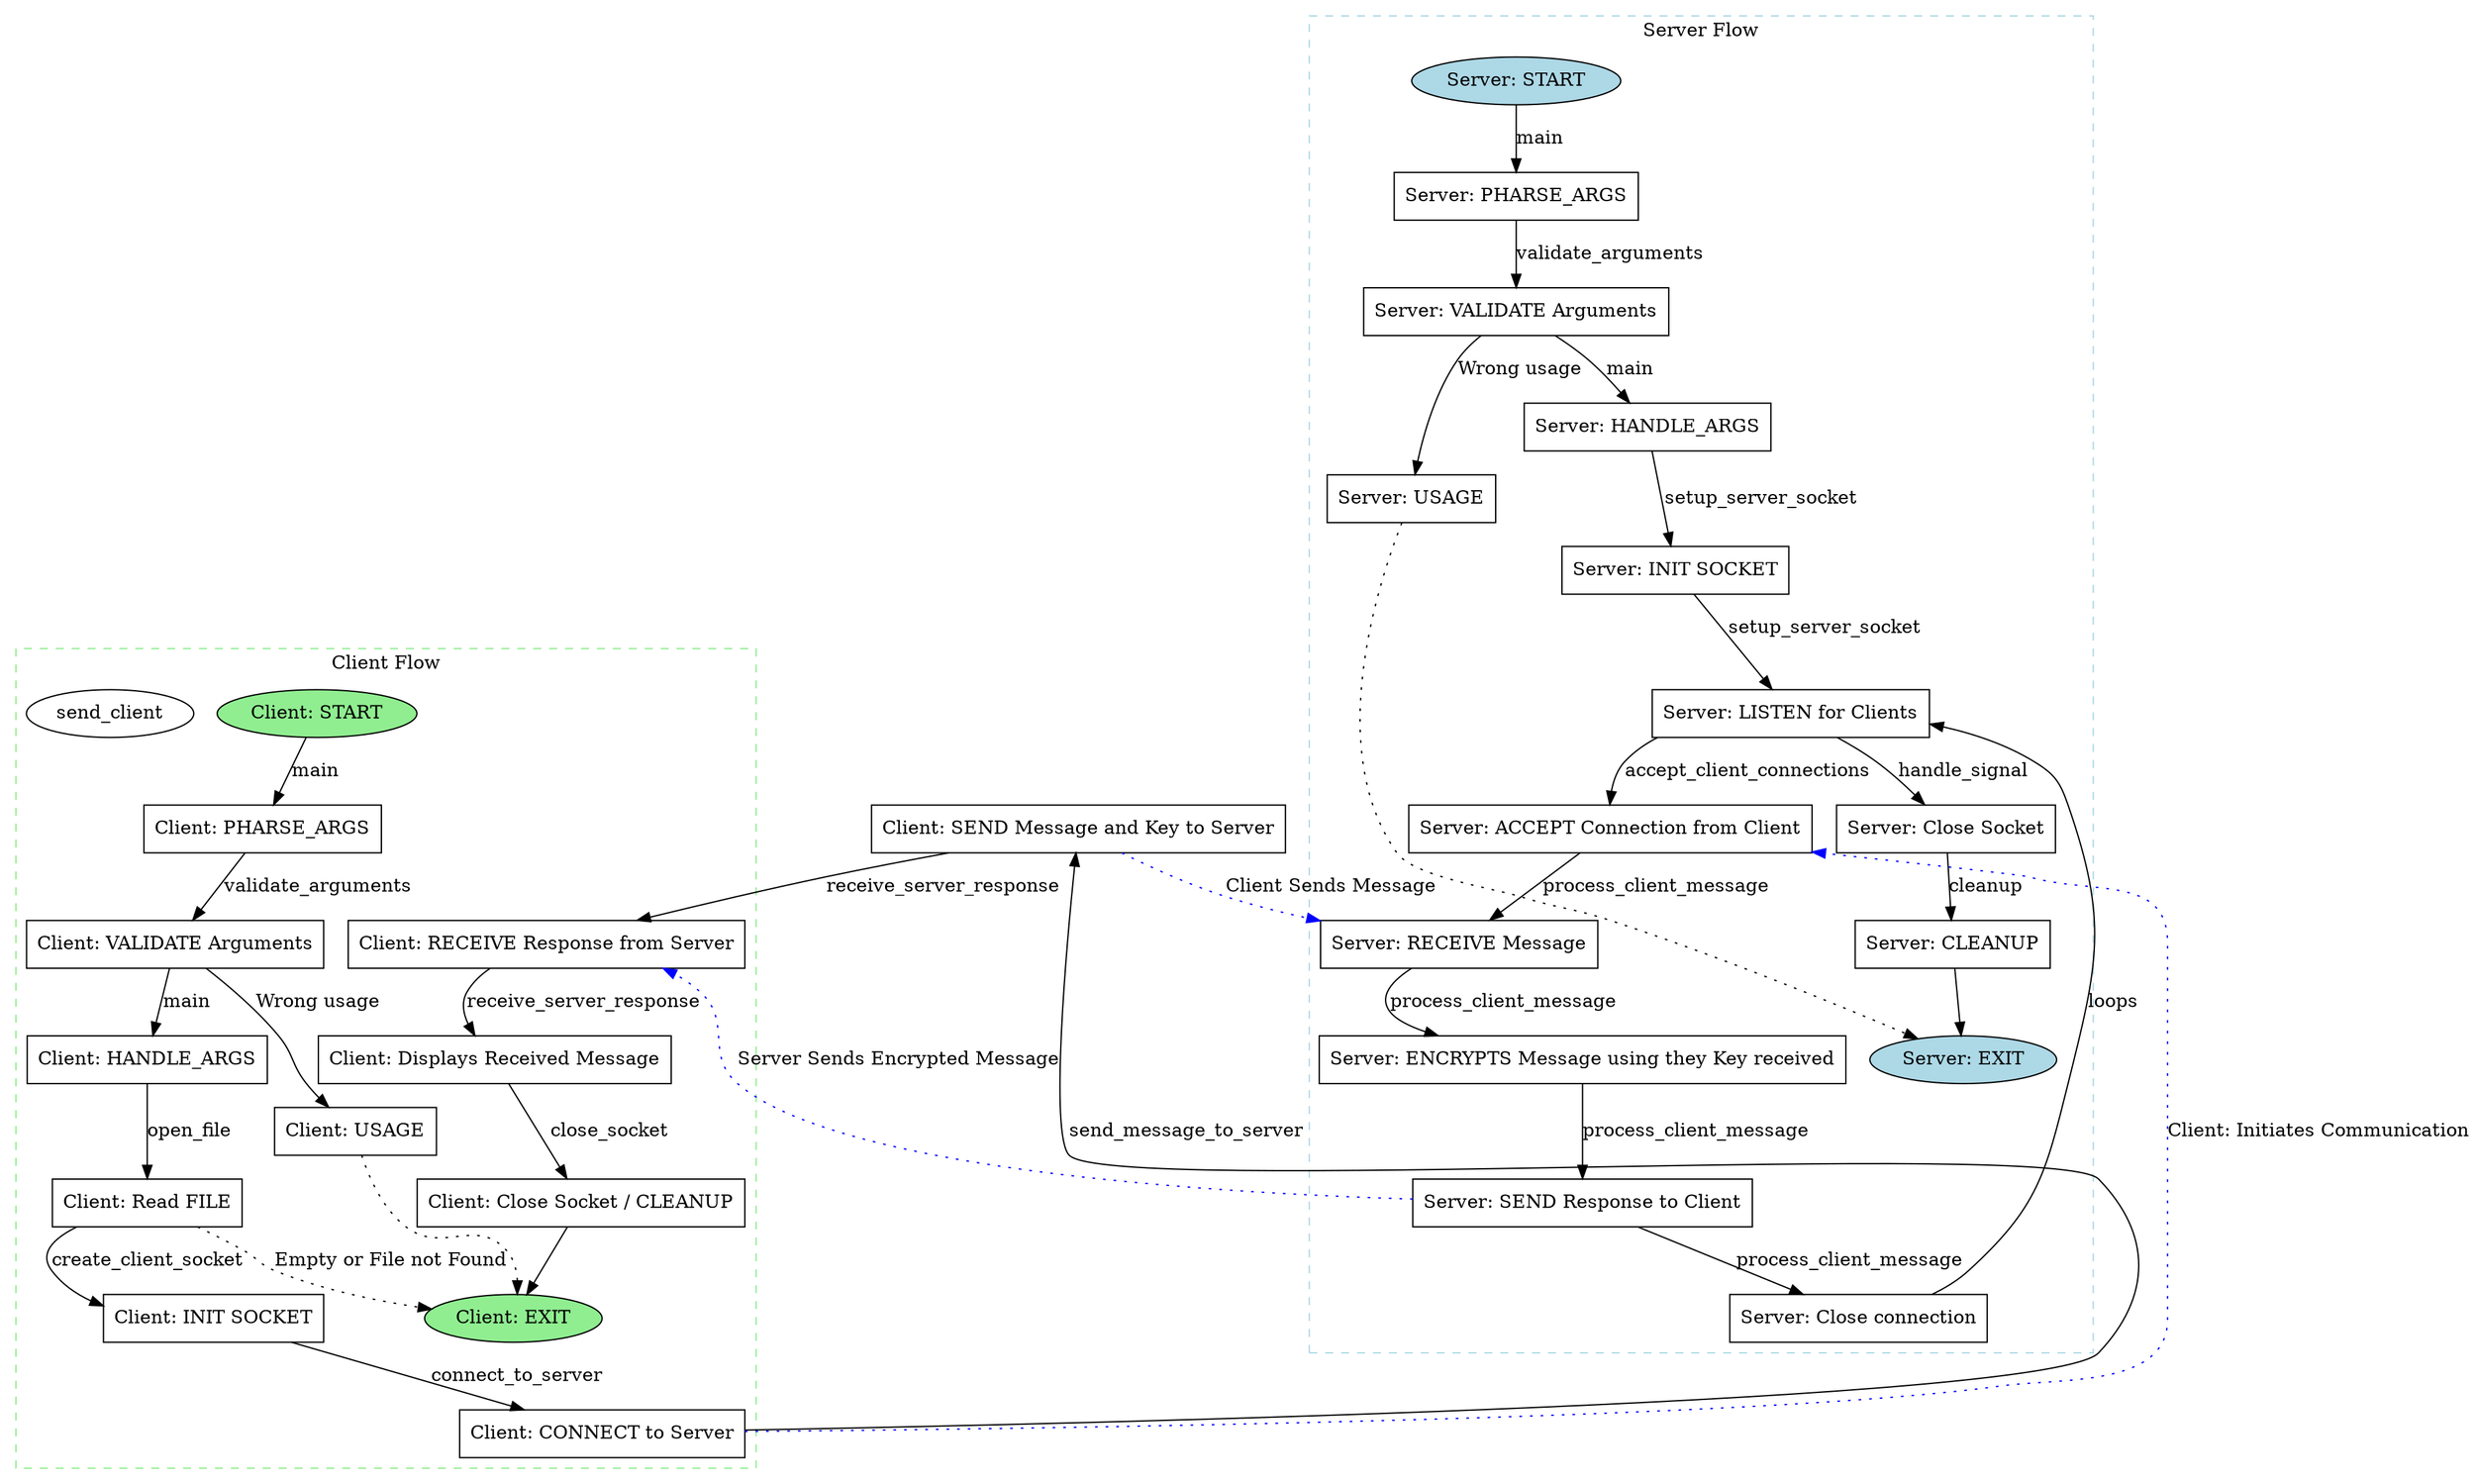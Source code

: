 digraph CommunicationFlow {
    // Node Definitions: Client States
    start_client [label="Client: START", shape=ellipse, style=filled, fillcolor=lightgreen];
	pharse_client [label="Client: PHARSE_ARGS", shape=box];
	validate_client [label="Client: VALIDATE Arguments", shape=box];
	usage_client [label="Client: USAGE", shape=box];
	handle_client [label="Client: HANDLE_ARGS", shape=box];
	read_file_client [label="Client: Read FILE", shape=box];
    create_client_fd [label="Client: INIT SOCKET", shape=box];
	connect_server [label="Client: CONNECT to Server", shape=box];
	send_message_to_server[label="Client: SEND Message and Key to Server", shape=box];
	receive_server_response [label="Client: RECEIVE Response from Server", shape=box];
	display_message_client [label="Client: Displays Received Message", shape=box];
	close_socket [label="Client: Close Socket / CLEANUP", shape=box];
    end_client [label="Client: EXIT", shape=ellipse, style=filled, fillcolor=lightgreen];

    // Node Definitions: Server States
    start_server [label="Server: START", shape=ellipse, style=filled, fillcolor=lightblue];
	parse_arguments [label="Server: PHARSE_ARGS", shape=box];
	validate_arguments [label="Server: VALIDATE Arguments", shape=box];
	usage_server [label="Server: USAGE", shape=box];
	handle_server [label="Server: HANDLE_ARGS", shape=box];
	create_server_fd [label="Server: INIT SOCKET", shape=box];
	listen_server [label="Server: LISTEN for Clients", shape=box];
	accept_client_connections [label="Server: ACCEPT Connection from Client", shape=box];
    receive_message_server [label="Server: RECEIVE Message", shape=box];
	encrypts_server [label="Server: ENCRYPTS Message using they Key received", shape=box];
    process_client_message [label="Server: SEND Response to Client", shape=box];
	close_connection_server [label="Server: Close connection", shape=box];
	close_socket_connection_server [label="Server: Close Socket", shape=box];
	cleanup_server [label="Server: CLEANUP", shape=box];
    exit_server [label="Server: EXIT", shape=ellipse, style=filled, fillcolor=lightblue];

    // Client State Transitions
    start_client -> pharse_client [label="main"];
	pharse_client -> validate_client [label="validate_arguments"];
	validate_client -> usage_client [label="Wrong usage"];
	usage_client -> end_client [style=dotted];
	validate_client -> handle_client [label="main"];
	handle_client -> read_file_client [label="open_file"];
	read_file_client -> create_client_fd [label="create_client_socket"];
	read_file_client -> end_client [label="Empty or File not Found", style=dotted];
	create_client_fd -> connect_server [label="connect_to_server"];
	connect_server -> send_message_to_server[label="send_message_to_server"];
	send_message_to_server-> receive_server_response [label="receive_server_response"];
	receive_server_response -> display_message_client [label="receive_server_response"];
	display_message_client -> close_socket [label="close_socket"];
	close_socket -> end_client;


    // Server State Transitions
    start_server -> parse_arguments [label="main"];
    parse_arguments -> validate_arguments [label="validate_arguments"];
    validate_arguments -> usage_server [label="Wrong usage"];
	usage_server -> exit_server [style=dotted];
    validate_arguments -> handle_server [label="main"];
	handle_server -> create_server_fd [label="setup_server_socket"];
	create_server_fd -> listen_server [label="setup_server_socket"];
	listen_server -> accept_client_connections [label="accept_client_connections"];
	accept_client_connections -> receive_message_server [label="process_client_message"];
	receive_message_server -> encrypts_server [label="process_client_message"];
	encrypts_server -> process_client_message [label="process_client_message"];
	process_client_message -> close_connection_server [label="process_client_message"];
	close_connection_server -> listen_server [label="loops"];
	listen_server -> close_socket_connection_server [label="handle_signal"];
	close_socket_connection_server -> cleanup_server [label="cleanup"];
	cleanup_server -> exit_server;
	
	

	connect_server -> accept_client_connections [label="Client: Initiates Communication", style=dotted, color=blue];
    send_message_to_server-> receive_message_server [label="Client Sends Message", style=dotted, color=blue];
	process_client_message -> receive_server_response [label="Server Sends Encrypted Message", style=dotted, color=blue];
	
	

    // Clear Division for Client and Server
    subgraph cluster_client {
        label = "Client Flow";
        style = dashed;
        color = lightgreen;
        start_client;
		pharse_client;
        validate_client;
		usage_client;
		handle_client;
        read_file_client;
        create_client_fd;
        connect_server;
        send_client;
        receive_server_response;
		display_message_client;
        close_socket;
        end_client;
    }

    subgraph cluster_server {
        label = "Server Flow";
        style = dashed;
        color = lightblue;
        start_server;
        validate_arguments;
		parse_arguments;
		usage_server;
		handle_server;
        create_server_fd;
        listen_server;
        accept_client_connections;
        receive_message_server;
		encrypts_server;
        process_client_message;
		close_connection_server;
        cleanup_server;
		close_socket_connection_server
        exit_server;
    }

    // Styling for transitions
    edge [fontsize=10, fontname="Helvetica", color=black];
    node [fontname="Helvetica", fontsize=12];
}
